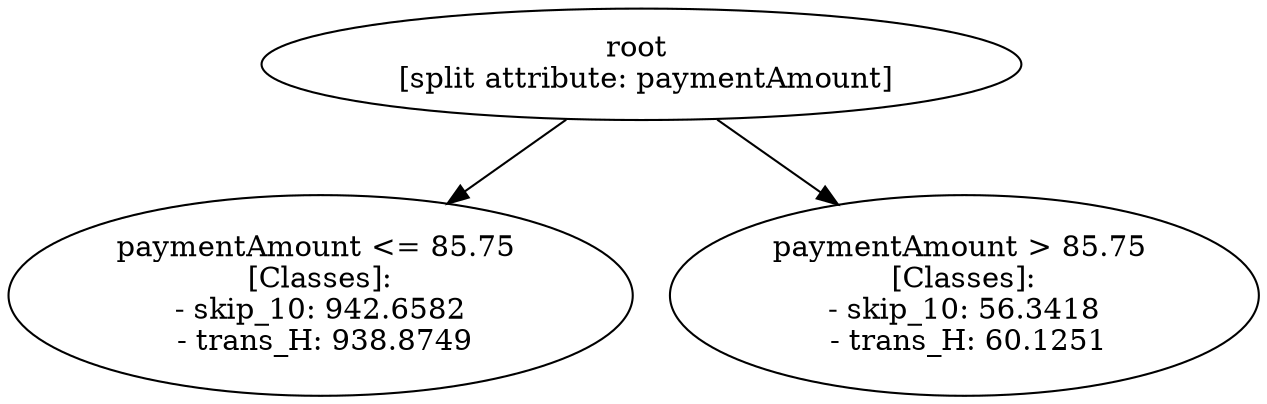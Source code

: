// Road_Traffic_Fine_Management_Process-p_14-4
digraph "Road_Traffic_Fine_Management_Process-p_14-4" {
	"9d4a6f16-bb7d-4478-83c3-7bed03e96fb6" [label="root 
 [split attribute: paymentAmount]"]
	"acd62c74-bc60-4369-b41e-126afa23a784" [label="paymentAmount <= 85.75 
 [Classes]: 
 - skip_10: 942.6582 
 - trans_H: 938.8749"]
	"9d4a6f16-bb7d-4478-83c3-7bed03e96fb6" -> "acd62c74-bc60-4369-b41e-126afa23a784"
	"10a879de-3ecd-4ec1-8a4f-e8c0432d01ec" [label="paymentAmount > 85.75 
 [Classes]: 
 - skip_10: 56.3418 
 - trans_H: 60.1251"]
	"9d4a6f16-bb7d-4478-83c3-7bed03e96fb6" -> "10a879de-3ecd-4ec1-8a4f-e8c0432d01ec"
}
